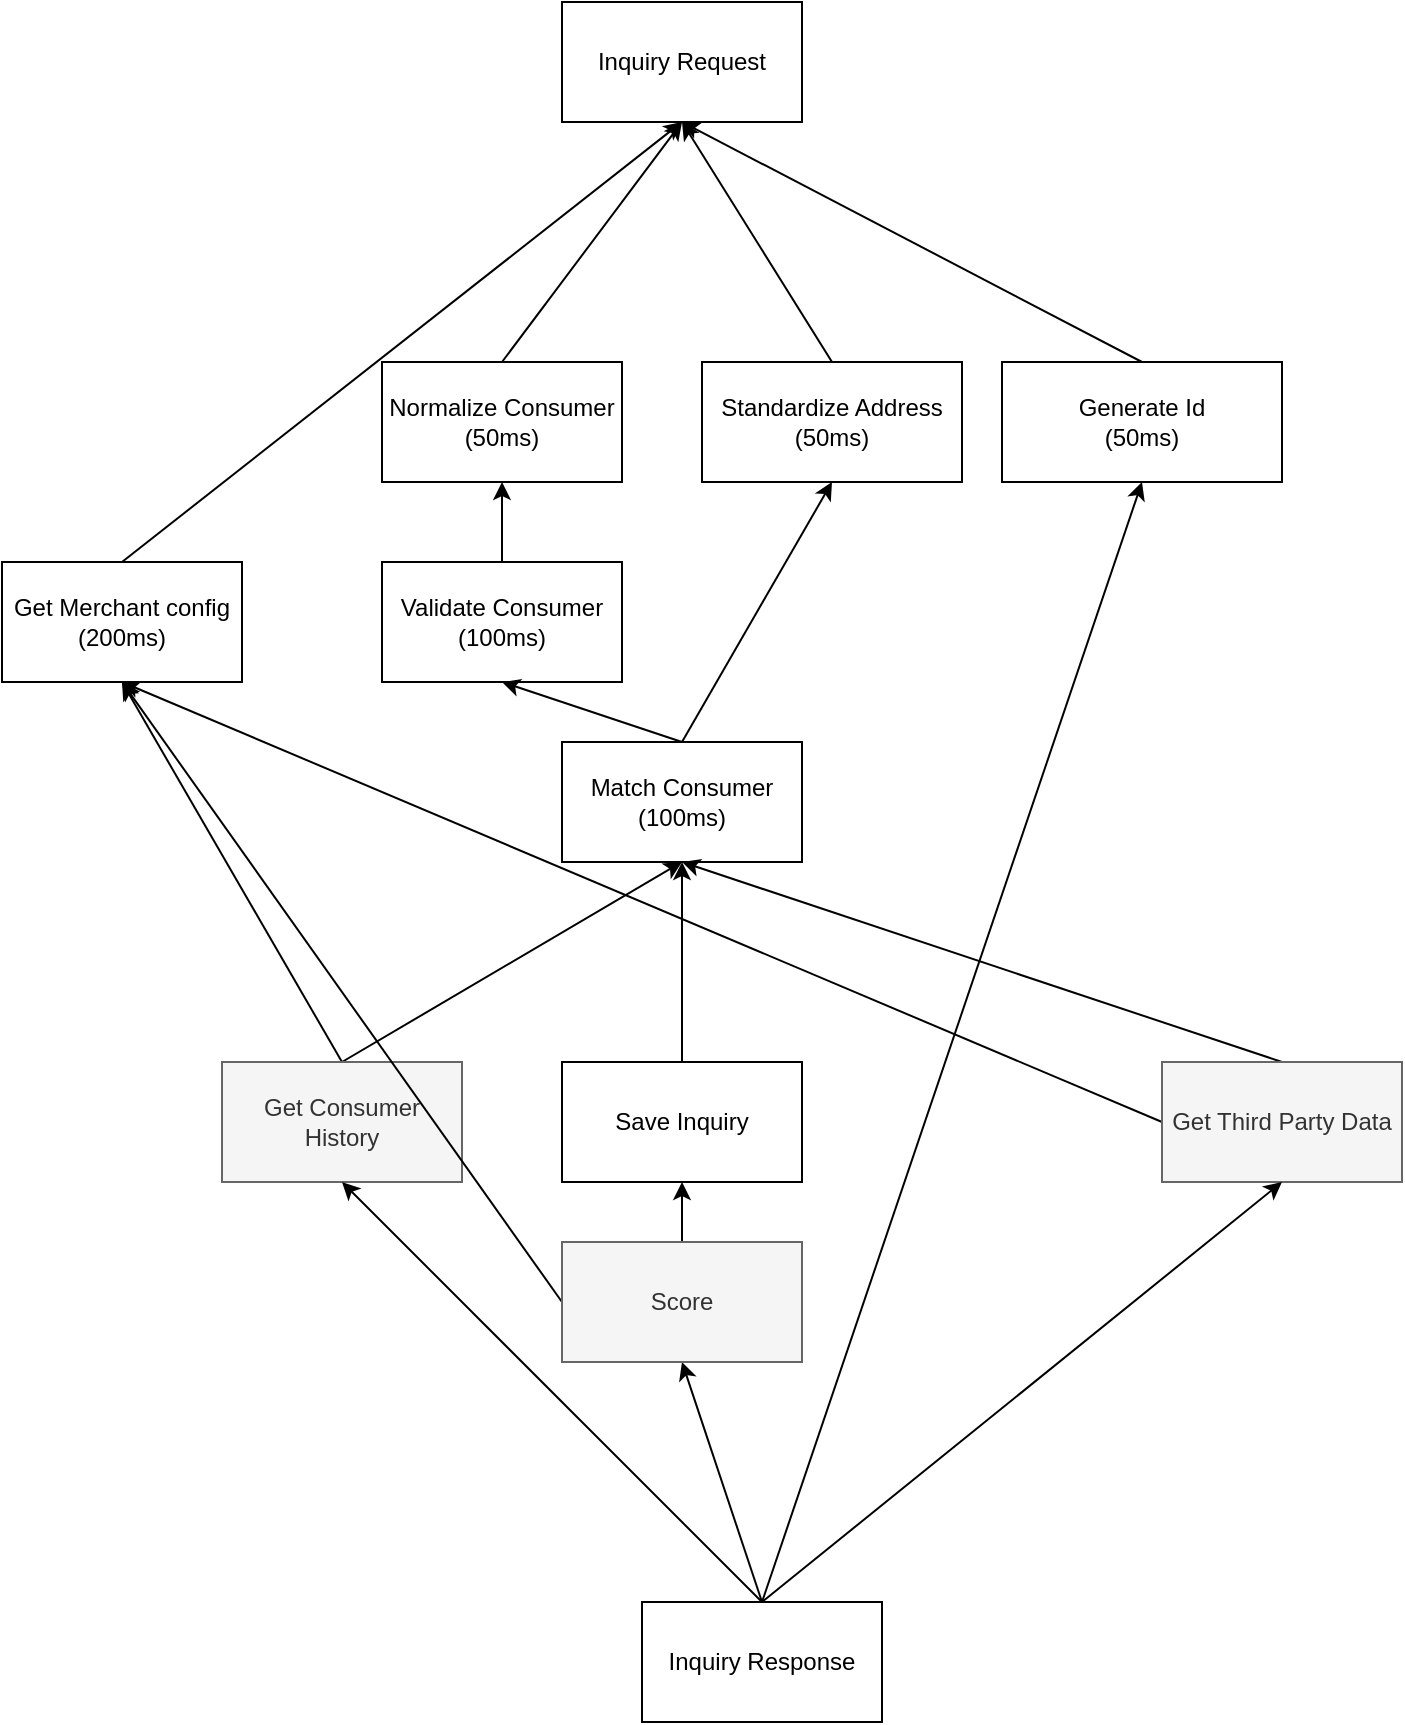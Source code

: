 <mxfile version="15.8.7" type="device"><diagram id="wrW2_6xaf6l-ZR5XZJ8S" name="Page-1"><mxGraphModel dx="1038" dy="649" grid="1" gridSize="10" guides="1" tooltips="1" connect="1" arrows="1" fold="1" page="1" pageScale="1" pageWidth="850" pageHeight="1100" math="0" shadow="0"><root><mxCell id="0"/><mxCell id="1" parent="0"/><mxCell id="hAywYyLogQeGSaenHS3L-1" value="Inquiry Request" style="rounded=0;whiteSpace=wrap;html=1;" vertex="1" parent="1"><mxGeometry x="310" y="60" width="120" height="60" as="geometry"/></mxCell><mxCell id="hAywYyLogQeGSaenHS3L-11" style="rounded=0;orthogonalLoop=1;jettySize=auto;html=1;exitX=0.5;exitY=0;exitDx=0;exitDy=0;entryX=0.5;entryY=1;entryDx=0;entryDy=0;" edge="1" parent="1" source="hAywYyLogQeGSaenHS3L-2" target="hAywYyLogQeGSaenHS3L-1"><mxGeometry relative="1" as="geometry"/></mxCell><mxCell id="hAywYyLogQeGSaenHS3L-2" value="Normalize Consumer&lt;br&gt;(50ms)" style="rounded=0;whiteSpace=wrap;html=1;" vertex="1" parent="1"><mxGeometry x="220" y="240" width="120" height="60" as="geometry"/></mxCell><mxCell id="hAywYyLogQeGSaenHS3L-14" style="edgeStyle=none;rounded=0;orthogonalLoop=1;jettySize=auto;html=1;exitX=0.5;exitY=0;exitDx=0;exitDy=0;entryX=0.5;entryY=1;entryDx=0;entryDy=0;" edge="1" parent="1" source="hAywYyLogQeGSaenHS3L-3" target="hAywYyLogQeGSaenHS3L-2"><mxGeometry relative="1" as="geometry"/></mxCell><mxCell id="hAywYyLogQeGSaenHS3L-3" value="Validate Consumer&lt;br&gt;(100ms)" style="rounded=0;whiteSpace=wrap;html=1;" vertex="1" parent="1"><mxGeometry x="220" y="340" width="120" height="60" as="geometry"/></mxCell><mxCell id="hAywYyLogQeGSaenHS3L-13" style="edgeStyle=none;rounded=0;orthogonalLoop=1;jettySize=auto;html=1;exitX=0.5;exitY=0;exitDx=0;exitDy=0;entryX=0.5;entryY=1;entryDx=0;entryDy=0;" edge="1" parent="1" source="hAywYyLogQeGSaenHS3L-4" target="hAywYyLogQeGSaenHS3L-1"><mxGeometry relative="1" as="geometry"/></mxCell><mxCell id="hAywYyLogQeGSaenHS3L-4" value="Generate Id&lt;br&gt;(50ms)" style="rounded=0;whiteSpace=wrap;html=1;" vertex="1" parent="1"><mxGeometry x="530" y="240" width="140" height="60" as="geometry"/></mxCell><mxCell id="hAywYyLogQeGSaenHS3L-12" style="edgeStyle=none;rounded=0;orthogonalLoop=1;jettySize=auto;html=1;exitX=0.5;exitY=0;exitDx=0;exitDy=0;" edge="1" parent="1" source="hAywYyLogQeGSaenHS3L-5"><mxGeometry relative="1" as="geometry"><mxPoint x="370" y="120" as="targetPoint"/></mxGeometry></mxCell><mxCell id="hAywYyLogQeGSaenHS3L-5" value="Standardize Address&lt;br&gt;(50ms)" style="rounded=0;whiteSpace=wrap;html=1;" vertex="1" parent="1"><mxGeometry x="380" y="240" width="130" height="60" as="geometry"/></mxCell><mxCell id="hAywYyLogQeGSaenHS3L-15" style="edgeStyle=none;rounded=0;orthogonalLoop=1;jettySize=auto;html=1;exitX=0.5;exitY=0;exitDx=0;exitDy=0;entryX=0.5;entryY=1;entryDx=0;entryDy=0;" edge="1" parent="1" source="hAywYyLogQeGSaenHS3L-6" target="hAywYyLogQeGSaenHS3L-3"><mxGeometry relative="1" as="geometry"/></mxCell><mxCell id="hAywYyLogQeGSaenHS3L-16" style="edgeStyle=none;rounded=0;orthogonalLoop=1;jettySize=auto;html=1;exitX=0.5;exitY=0;exitDx=0;exitDy=0;entryX=0.5;entryY=1;entryDx=0;entryDy=0;" edge="1" parent="1" source="hAywYyLogQeGSaenHS3L-6" target="hAywYyLogQeGSaenHS3L-5"><mxGeometry relative="1" as="geometry"/></mxCell><mxCell id="hAywYyLogQeGSaenHS3L-6" value="Match Consumer&lt;br&gt;(100ms)" style="rounded=0;whiteSpace=wrap;html=1;" vertex="1" parent="1"><mxGeometry x="310" y="430" width="120" height="60" as="geometry"/></mxCell><mxCell id="hAywYyLogQeGSaenHS3L-17" style="edgeStyle=none;rounded=0;orthogonalLoop=1;jettySize=auto;html=1;exitX=0.5;exitY=0;exitDx=0;exitDy=0;entryX=0.5;entryY=1;entryDx=0;entryDy=0;" edge="1" parent="1" source="hAywYyLogQeGSaenHS3L-7" target="hAywYyLogQeGSaenHS3L-6"><mxGeometry relative="1" as="geometry"><mxPoint x="370" y="510" as="targetPoint"/></mxGeometry></mxCell><mxCell id="hAywYyLogQeGSaenHS3L-27" style="edgeStyle=none;rounded=0;orthogonalLoop=1;jettySize=auto;html=1;exitX=0.5;exitY=0;exitDx=0;exitDy=0;entryX=0.5;entryY=1;entryDx=0;entryDy=0;" edge="1" parent="1" source="hAywYyLogQeGSaenHS3L-7" target="hAywYyLogQeGSaenHS3L-24"><mxGeometry relative="1" as="geometry"/></mxCell><mxCell id="hAywYyLogQeGSaenHS3L-7" value="Get Consumer History" style="rounded=0;whiteSpace=wrap;html=1;fillColor=#f5f5f5;fontColor=#333333;strokeColor=#666666;" vertex="1" parent="1"><mxGeometry x="140" y="590" width="120" height="60" as="geometry"/></mxCell><mxCell id="hAywYyLogQeGSaenHS3L-18" style="edgeStyle=none;rounded=0;orthogonalLoop=1;jettySize=auto;html=1;exitX=0.5;exitY=0;exitDx=0;exitDy=0;entryX=0.5;entryY=1;entryDx=0;entryDy=0;" edge="1" parent="1" source="hAywYyLogQeGSaenHS3L-8" target="hAywYyLogQeGSaenHS3L-6"><mxGeometry relative="1" as="geometry"/></mxCell><mxCell id="hAywYyLogQeGSaenHS3L-8" value="Save Inquiry" style="rounded=0;whiteSpace=wrap;html=1;" vertex="1" parent="1"><mxGeometry x="310" y="590" width="120" height="60" as="geometry"/></mxCell><mxCell id="hAywYyLogQeGSaenHS3L-19" style="edgeStyle=none;rounded=0;orthogonalLoop=1;jettySize=auto;html=1;exitX=0.5;exitY=0;exitDx=0;exitDy=0;entryX=0.5;entryY=1;entryDx=0;entryDy=0;" edge="1" parent="1" source="hAywYyLogQeGSaenHS3L-9" target="hAywYyLogQeGSaenHS3L-6"><mxGeometry relative="1" as="geometry"><mxPoint x="370" y="510" as="targetPoint"/></mxGeometry></mxCell><mxCell id="hAywYyLogQeGSaenHS3L-32" style="edgeStyle=none;rounded=0;orthogonalLoop=1;jettySize=auto;html=1;exitX=0;exitY=0.5;exitDx=0;exitDy=0;entryX=0.5;entryY=1;entryDx=0;entryDy=0;" edge="1" parent="1" source="hAywYyLogQeGSaenHS3L-9" target="hAywYyLogQeGSaenHS3L-24"><mxGeometry relative="1" as="geometry"><mxPoint x="100" y="420" as="targetPoint"/></mxGeometry></mxCell><mxCell id="hAywYyLogQeGSaenHS3L-9" value="Get Third Party Data" style="rounded=0;whiteSpace=wrap;html=1;fillColor=#f5f5f5;fontColor=#333333;strokeColor=#666666;" vertex="1" parent="1"><mxGeometry x="610" y="590" width="120" height="60" as="geometry"/></mxCell><mxCell id="hAywYyLogQeGSaenHS3L-20" style="edgeStyle=none;rounded=0;orthogonalLoop=1;jettySize=auto;html=1;exitX=0.5;exitY=0;exitDx=0;exitDy=0;entryX=0.5;entryY=1;entryDx=0;entryDy=0;" edge="1" parent="1" source="hAywYyLogQeGSaenHS3L-10" target="hAywYyLogQeGSaenHS3L-7"><mxGeometry relative="1" as="geometry"/></mxCell><mxCell id="hAywYyLogQeGSaenHS3L-22" style="edgeStyle=none;rounded=0;orthogonalLoop=1;jettySize=auto;html=1;exitX=0.5;exitY=0;exitDx=0;exitDy=0;entryX=0.5;entryY=1;entryDx=0;entryDy=0;" edge="1" parent="1" source="hAywYyLogQeGSaenHS3L-10" target="hAywYyLogQeGSaenHS3L-9"><mxGeometry relative="1" as="geometry"/></mxCell><mxCell id="hAywYyLogQeGSaenHS3L-23" style="edgeStyle=none;rounded=0;orthogonalLoop=1;jettySize=auto;html=1;exitX=0.5;exitY=0;exitDx=0;exitDy=0;entryX=0.5;entryY=1;entryDx=0;entryDy=0;" edge="1" parent="1" source="hAywYyLogQeGSaenHS3L-10" target="hAywYyLogQeGSaenHS3L-4"><mxGeometry relative="1" as="geometry"/></mxCell><mxCell id="hAywYyLogQeGSaenHS3L-30" style="edgeStyle=none;rounded=0;orthogonalLoop=1;jettySize=auto;html=1;exitX=0.5;exitY=0;exitDx=0;exitDy=0;entryX=0.5;entryY=1;entryDx=0;entryDy=0;" edge="1" parent="1" source="hAywYyLogQeGSaenHS3L-10" target="hAywYyLogQeGSaenHS3L-28"><mxGeometry relative="1" as="geometry"/></mxCell><mxCell id="hAywYyLogQeGSaenHS3L-10" value="Inquiry Response" style="rounded=0;whiteSpace=wrap;html=1;" vertex="1" parent="1"><mxGeometry x="350" y="860" width="120" height="60" as="geometry"/></mxCell><mxCell id="hAywYyLogQeGSaenHS3L-26" style="edgeStyle=none;rounded=0;orthogonalLoop=1;jettySize=auto;html=1;exitX=0.5;exitY=0;exitDx=0;exitDy=0;entryX=0.5;entryY=1;entryDx=0;entryDy=0;" edge="1" parent="1" source="hAywYyLogQeGSaenHS3L-24" target="hAywYyLogQeGSaenHS3L-1"><mxGeometry relative="1" as="geometry"/></mxCell><mxCell id="hAywYyLogQeGSaenHS3L-24" value="Get Merchant config&lt;br&gt;(200ms)" style="rounded=0;whiteSpace=wrap;html=1;" vertex="1" parent="1"><mxGeometry x="30" y="340" width="120" height="60" as="geometry"/></mxCell><mxCell id="hAywYyLogQeGSaenHS3L-29" style="edgeStyle=none;rounded=0;orthogonalLoop=1;jettySize=auto;html=1;exitX=0.5;exitY=0;exitDx=0;exitDy=0;entryX=0.5;entryY=1;entryDx=0;entryDy=0;" edge="1" parent="1" source="hAywYyLogQeGSaenHS3L-28" target="hAywYyLogQeGSaenHS3L-8"><mxGeometry relative="1" as="geometry"/></mxCell><mxCell id="hAywYyLogQeGSaenHS3L-31" style="edgeStyle=none;rounded=0;orthogonalLoop=1;jettySize=auto;html=1;exitX=0;exitY=0.5;exitDx=0;exitDy=0;entryX=0.5;entryY=1;entryDx=0;entryDy=0;" edge="1" parent="1" source="hAywYyLogQeGSaenHS3L-28" target="hAywYyLogQeGSaenHS3L-24"><mxGeometry relative="1" as="geometry"/></mxCell><mxCell id="hAywYyLogQeGSaenHS3L-28" value="Score" style="rounded=0;whiteSpace=wrap;html=1;fillColor=#f5f5f5;fontColor=#333333;strokeColor=#666666;" vertex="1" parent="1"><mxGeometry x="310" y="680" width="120" height="60" as="geometry"/></mxCell></root></mxGraphModel></diagram></mxfile>